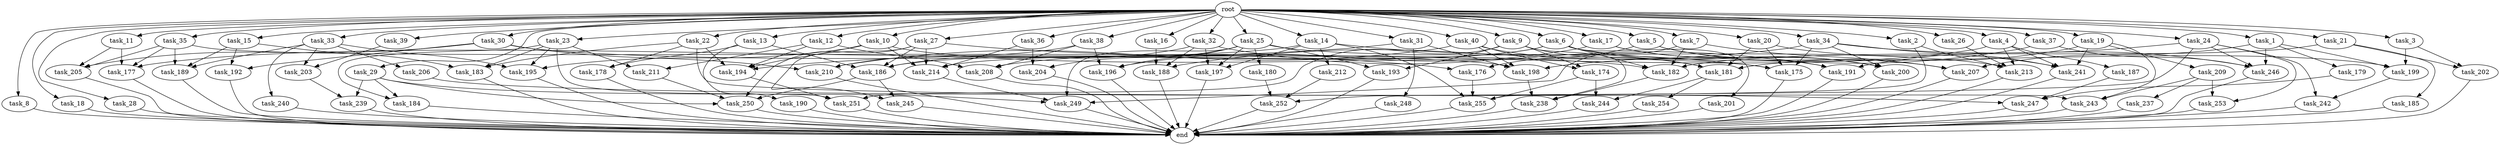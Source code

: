 digraph G {
  root [size="0.000000"];
  task_1 [size="2.048000"];
  task_2 [size="2.048000"];
  task_3 [size="2.048000"];
  task_4 [size="2.048000"];
  task_5 [size="2.048000"];
  task_6 [size="2.048000"];
  task_7 [size="2.048000"];
  task_8 [size="2.048000"];
  task_9 [size="2.048000"];
  task_10 [size="2.048000"];
  task_11 [size="2.048000"];
  task_12 [size="2.048000"];
  task_13 [size="2.048000"];
  task_14 [size="2.048000"];
  task_15 [size="2.048000"];
  task_16 [size="2.048000"];
  task_17 [size="2.048000"];
  task_18 [size="2.048000"];
  task_19 [size="2.048000"];
  task_20 [size="2.048000"];
  task_21 [size="2.048000"];
  task_22 [size="2.048000"];
  task_23 [size="2.048000"];
  task_24 [size="2.048000"];
  task_25 [size="2.048000"];
  task_26 [size="2.048000"];
  task_27 [size="2.048000"];
  task_28 [size="2.048000"];
  task_29 [size="2.048000"];
  task_30 [size="2.048000"];
  task_31 [size="2.048000"];
  task_32 [size="2.048000"];
  task_33 [size="2.048000"];
  task_34 [size="2.048000"];
  task_35 [size="2.048000"];
  task_36 [size="2.048000"];
  task_37 [size="2.048000"];
  task_38 [size="2.048000"];
  task_39 [size="2.048000"];
  task_40 [size="2.048000"];
  task_174 [size="498216206.336000"];
  task_175 [size="1322849927.168000"];
  task_176 [size="2199023255.552000"];
  task_177 [size="1872605741.056000"];
  task_178 [size="1271310319.616000"];
  task_179 [size="68719476.736000"];
  task_180 [size="1099511627.776000"];
  task_181 [size="2164663517.184000"];
  task_182 [size="2113123909.632000"];
  task_183 [size="1666447310.848000"];
  task_184 [size="1717986918.400000"];
  task_185 [size="429496729.600000"];
  task_186 [size="3762391351.296000"];
  task_187 [size="618475290.624000"];
  task_188 [size="3109556322.304000"];
  task_189 [size="1511828488.192000"];
  task_190 [size="841813590.016000"];
  task_191 [size="2508260900.864000"];
  task_192 [size="773094113.280000"];
  task_193 [size="1168231104.512000"];
  task_194 [size="1700807049.216000"];
  task_195 [size="1168231104.512000"];
  task_196 [size="2095944040.448000"];
  task_197 [size="2645699854.336000"];
  task_198 [size="2920577761.280000"];
  task_199 [size="2216203124.736000"];
  task_200 [size="2989297238.016000"];
  task_201 [size="429496729.600000"];
  task_202 [size="2147483648.000000"];
  task_203 [size="343597383.680000"];
  task_204 [size="2199023255.552000"];
  task_205 [size="1872605741.056000"];
  task_206 [size="274877906.944000"];
  task_207 [size="2267742732.288000"];
  task_208 [size="1614907703.296000"];
  task_209 [size="1391569403.904000"];
  task_210 [size="738734374.912000"];
  task_211 [size="1460288880.640000"];
  task_212 [size="154618822.656000"];
  task_213 [size="2061584302.080000"];
  task_214 [size="2903397892.096000"];
  task_237 [size="1099511627.776000"];
  task_238 [size="1340029796.352000"];
  task_239 [size="2491081031.680000"];
  task_240 [size="274877906.944000"];
  task_241 [size="2903397892.096000"];
  task_242 [size="1666447310.848000"];
  task_243 [size="2920577761.280000"];
  task_244 [size="704374636.544000"];
  task_245 [size="1941325217.792000"];
  task_246 [size="2680059592.704000"];
  task_247 [size="1752346656.768000"];
  task_248 [size="154618822.656000"];
  task_249 [size="3367254360.064000"];
  task_250 [size="3470333575.168000"];
  task_251 [size="1529008357.376000"];
  task_252 [size="1649267441.664000"];
  task_253 [size="1374389534.720000"];
  task_254 [size="429496729.600000"];
  task_255 [size="979252543.488000"];
  end [size="0.000000"];

  root -> task_1 [size="1.000000"];
  root -> task_2 [size="1.000000"];
  root -> task_3 [size="1.000000"];
  root -> task_4 [size="1.000000"];
  root -> task_5 [size="1.000000"];
  root -> task_6 [size="1.000000"];
  root -> task_7 [size="1.000000"];
  root -> task_8 [size="1.000000"];
  root -> task_9 [size="1.000000"];
  root -> task_10 [size="1.000000"];
  root -> task_11 [size="1.000000"];
  root -> task_12 [size="1.000000"];
  root -> task_13 [size="1.000000"];
  root -> task_14 [size="1.000000"];
  root -> task_15 [size="1.000000"];
  root -> task_16 [size="1.000000"];
  root -> task_17 [size="1.000000"];
  root -> task_18 [size="1.000000"];
  root -> task_19 [size="1.000000"];
  root -> task_20 [size="1.000000"];
  root -> task_21 [size="1.000000"];
  root -> task_22 [size="1.000000"];
  root -> task_23 [size="1.000000"];
  root -> task_24 [size="1.000000"];
  root -> task_25 [size="1.000000"];
  root -> task_26 [size="1.000000"];
  root -> task_27 [size="1.000000"];
  root -> task_28 [size="1.000000"];
  root -> task_29 [size="1.000000"];
  root -> task_30 [size="1.000000"];
  root -> task_31 [size="1.000000"];
  root -> task_32 [size="1.000000"];
  root -> task_33 [size="1.000000"];
  root -> task_34 [size="1.000000"];
  root -> task_35 [size="1.000000"];
  root -> task_36 [size="1.000000"];
  root -> task_37 [size="1.000000"];
  root -> task_38 [size="1.000000"];
  root -> task_39 [size="1.000000"];
  root -> task_40 [size="1.000000"];
  task_1 -> task_179 [size="33554432.000000"];
  task_1 -> task_199 [size="33554432.000000"];
  task_1 -> task_207 [size="33554432.000000"];
  task_1 -> task_246 [size="33554432.000000"];
  task_2 -> task_213 [size="134217728.000000"];
  task_2 -> task_255 [size="134217728.000000"];
  task_3 -> task_199 [size="838860800.000000"];
  task_3 -> task_202 [size="838860800.000000"];
  task_4 -> task_187 [size="301989888.000000"];
  task_4 -> task_208 [size="301989888.000000"];
  task_4 -> task_213 [size="301989888.000000"];
  task_4 -> task_241 [size="301989888.000000"];
  task_5 -> task_176 [size="536870912.000000"];
  task_5 -> task_200 [size="536870912.000000"];
  task_5 -> task_207 [size="536870912.000000"];
  task_6 -> task_182 [size="209715200.000000"];
  task_6 -> task_186 [size="209715200.000000"];
  task_6 -> task_199 [size="209715200.000000"];
  task_6 -> task_200 [size="209715200.000000"];
  task_6 -> task_201 [size="209715200.000000"];
  task_6 -> task_214 [size="209715200.000000"];
  task_7 -> task_182 [size="536870912.000000"];
  task_7 -> task_207 [size="536870912.000000"];
  task_7 -> task_249 [size="536870912.000000"];
  task_8 -> end [size="1.000000"];
  task_9 -> task_174 [size="33554432.000000"];
  task_9 -> task_181 [size="33554432.000000"];
  task_9 -> task_193 [size="33554432.000000"];
  task_9 -> task_238 [size="33554432.000000"];
  task_9 -> task_251 [size="33554432.000000"];
  task_10 -> task_175 [size="134217728.000000"];
  task_10 -> task_194 [size="134217728.000000"];
  task_10 -> task_195 [size="134217728.000000"];
  task_10 -> task_214 [size="134217728.000000"];
  task_11 -> task_177 [size="536870912.000000"];
  task_11 -> task_205 [size="536870912.000000"];
  task_12 -> task_194 [size="411041792.000000"];
  task_12 -> task_208 [size="411041792.000000"];
  task_12 -> task_211 [size="411041792.000000"];
  task_13 -> task_178 [size="411041792.000000"];
  task_13 -> task_186 [size="411041792.000000"];
  task_13 -> task_190 [size="411041792.000000"];
  task_14 -> task_175 [size="75497472.000000"];
  task_14 -> task_177 [size="75497472.000000"];
  task_14 -> task_197 [size="75497472.000000"];
  task_14 -> task_212 [size="75497472.000000"];
  task_14 -> task_255 [size="75497472.000000"];
  task_15 -> task_183 [size="301989888.000000"];
  task_15 -> task_189 [size="301989888.000000"];
  task_15 -> task_192 [size="301989888.000000"];
  task_16 -> task_188 [size="536870912.000000"];
  task_17 -> task_191 [size="411041792.000000"];
  task_17 -> task_196 [size="411041792.000000"];
  task_17 -> task_200 [size="411041792.000000"];
  task_18 -> end [size="1.000000"];
  task_19 -> task_181 [size="679477248.000000"];
  task_19 -> task_209 [size="679477248.000000"];
  task_19 -> task_241 [size="679477248.000000"];
  task_19 -> task_243 [size="679477248.000000"];
  task_20 -> task_175 [size="134217728.000000"];
  task_20 -> task_181 [size="134217728.000000"];
  task_20 -> task_241 [size="134217728.000000"];
  task_21 -> task_182 [size="209715200.000000"];
  task_21 -> task_185 [size="209715200.000000"];
  task_21 -> task_202 [size="209715200.000000"];
  task_22 -> task_178 [size="209715200.000000"];
  task_22 -> task_183 [size="209715200.000000"];
  task_22 -> task_194 [size="209715200.000000"];
  task_22 -> task_243 [size="209715200.000000"];
  task_23 -> task_183 [size="301989888.000000"];
  task_23 -> task_184 [size="301989888.000000"];
  task_23 -> task_195 [size="301989888.000000"];
  task_23 -> task_211 [size="301989888.000000"];
  task_23 -> task_251 [size="301989888.000000"];
  task_24 -> task_191 [size="134217728.000000"];
  task_24 -> task_242 [size="134217728.000000"];
  task_24 -> task_246 [size="134217728.000000"];
  task_24 -> task_252 [size="134217728.000000"];
  task_24 -> task_253 [size="134217728.000000"];
  task_25 -> task_180 [size="536870912.000000"];
  task_25 -> task_193 [size="536870912.000000"];
  task_25 -> task_196 [size="536870912.000000"];
  task_25 -> task_197 [size="536870912.000000"];
  task_25 -> task_204 [size="536870912.000000"];
  task_25 -> task_213 [size="536870912.000000"];
  task_25 -> task_249 [size="536870912.000000"];
  task_26 -> task_213 [size="33554432.000000"];
  task_27 -> task_176 [size="536870912.000000"];
  task_27 -> task_186 [size="536870912.000000"];
  task_27 -> task_214 [size="536870912.000000"];
  task_27 -> task_245 [size="536870912.000000"];
  task_27 -> task_250 [size="536870912.000000"];
  task_28 -> end [size="1.000000"];
  task_29 -> task_184 [size="536870912.000000"];
  task_29 -> task_239 [size="536870912.000000"];
  task_29 -> task_249 [size="536870912.000000"];
  task_29 -> task_250 [size="536870912.000000"];
  task_30 -> task_182 [size="75497472.000000"];
  task_30 -> task_192 [size="75497472.000000"];
  task_30 -> task_205 [size="75497472.000000"];
  task_30 -> task_210 [size="75497472.000000"];
  task_31 -> task_194 [size="75497472.000000"];
  task_31 -> task_198 [size="75497472.000000"];
  task_31 -> task_248 [size="75497472.000000"];
  task_32 -> task_186 [size="679477248.000000"];
  task_32 -> task_188 [size="679477248.000000"];
  task_32 -> task_191 [size="679477248.000000"];
  task_32 -> task_197 [size="679477248.000000"];
  task_33 -> task_189 [size="134217728.000000"];
  task_33 -> task_195 [size="134217728.000000"];
  task_33 -> task_203 [size="134217728.000000"];
  task_33 -> task_206 [size="134217728.000000"];
  task_33 -> task_240 [size="134217728.000000"];
  task_34 -> task_175 [size="301989888.000000"];
  task_34 -> task_188 [size="301989888.000000"];
  task_34 -> task_200 [size="301989888.000000"];
  task_34 -> task_241 [size="301989888.000000"];
  task_34 -> task_246 [size="301989888.000000"];
  task_35 -> task_177 [size="301989888.000000"];
  task_35 -> task_189 [size="301989888.000000"];
  task_35 -> task_198 [size="301989888.000000"];
  task_35 -> task_205 [size="301989888.000000"];
  task_36 -> task_204 [size="536870912.000000"];
  task_36 -> task_214 [size="536870912.000000"];
  task_37 -> task_198 [size="838860800.000000"];
  task_37 -> task_246 [size="838860800.000000"];
  task_38 -> task_196 [size="75497472.000000"];
  task_38 -> task_208 [size="75497472.000000"];
  task_38 -> task_210 [size="75497472.000000"];
  task_39 -> task_203 [size="33554432.000000"];
  task_40 -> task_174 [size="209715200.000000"];
  task_40 -> task_181 [size="209715200.000000"];
  task_40 -> task_198 [size="209715200.000000"];
  task_40 -> task_210 [size="209715200.000000"];
  task_174 -> task_244 [size="134217728.000000"];
  task_174 -> task_255 [size="134217728.000000"];
  task_175 -> end [size="1.000000"];
  task_176 -> task_255 [size="134217728.000000"];
  task_177 -> end [size="1.000000"];
  task_178 -> end [size="1.000000"];
  task_179 -> task_247 [size="411041792.000000"];
  task_180 -> task_252 [size="134217728.000000"];
  task_181 -> task_244 [size="209715200.000000"];
  task_181 -> task_254 [size="209715200.000000"];
  task_182 -> task_238 [size="209715200.000000"];
  task_183 -> end [size="1.000000"];
  task_184 -> end [size="1.000000"];
  task_185 -> end [size="1.000000"];
  task_186 -> task_245 [size="411041792.000000"];
  task_186 -> task_250 [size="411041792.000000"];
  task_187 -> task_247 [size="411041792.000000"];
  task_188 -> end [size="1.000000"];
  task_189 -> end [size="1.000000"];
  task_190 -> end [size="1.000000"];
  task_191 -> end [size="1.000000"];
  task_192 -> end [size="1.000000"];
  task_193 -> end [size="1.000000"];
  task_194 -> task_251 [size="411041792.000000"];
  task_195 -> end [size="1.000000"];
  task_196 -> end [size="1.000000"];
  task_197 -> end [size="1.000000"];
  task_198 -> task_238 [size="411041792.000000"];
  task_199 -> task_242 [size="679477248.000000"];
  task_200 -> end [size="1.000000"];
  task_201 -> end [size="1.000000"];
  task_202 -> end [size="1.000000"];
  task_203 -> task_239 [size="679477248.000000"];
  task_204 -> end [size="1.000000"];
  task_205 -> end [size="1.000000"];
  task_206 -> task_247 [size="33554432.000000"];
  task_207 -> end [size="1.000000"];
  task_208 -> end [size="1.000000"];
  task_209 -> task_237 [size="536870912.000000"];
  task_209 -> task_243 [size="536870912.000000"];
  task_209 -> task_253 [size="536870912.000000"];
  task_210 -> end [size="1.000000"];
  task_211 -> task_250 [size="209715200.000000"];
  task_212 -> task_252 [size="536870912.000000"];
  task_213 -> end [size="1.000000"];
  task_214 -> task_249 [size="33554432.000000"];
  task_237 -> end [size="1.000000"];
  task_238 -> end [size="1.000000"];
  task_239 -> end [size="1.000000"];
  task_240 -> end [size="1.000000"];
  task_241 -> end [size="1.000000"];
  task_242 -> end [size="1.000000"];
  task_243 -> end [size="1.000000"];
  task_244 -> end [size="1.000000"];
  task_245 -> end [size="1.000000"];
  task_246 -> end [size="1.000000"];
  task_247 -> end [size="1.000000"];
  task_248 -> end [size="1.000000"];
  task_249 -> end [size="1.000000"];
  task_250 -> end [size="1.000000"];
  task_251 -> end [size="1.000000"];
  task_252 -> end [size="1.000000"];
  task_253 -> end [size="1.000000"];
  task_254 -> end [size="1.000000"];
  task_255 -> end [size="1.000000"];
}
